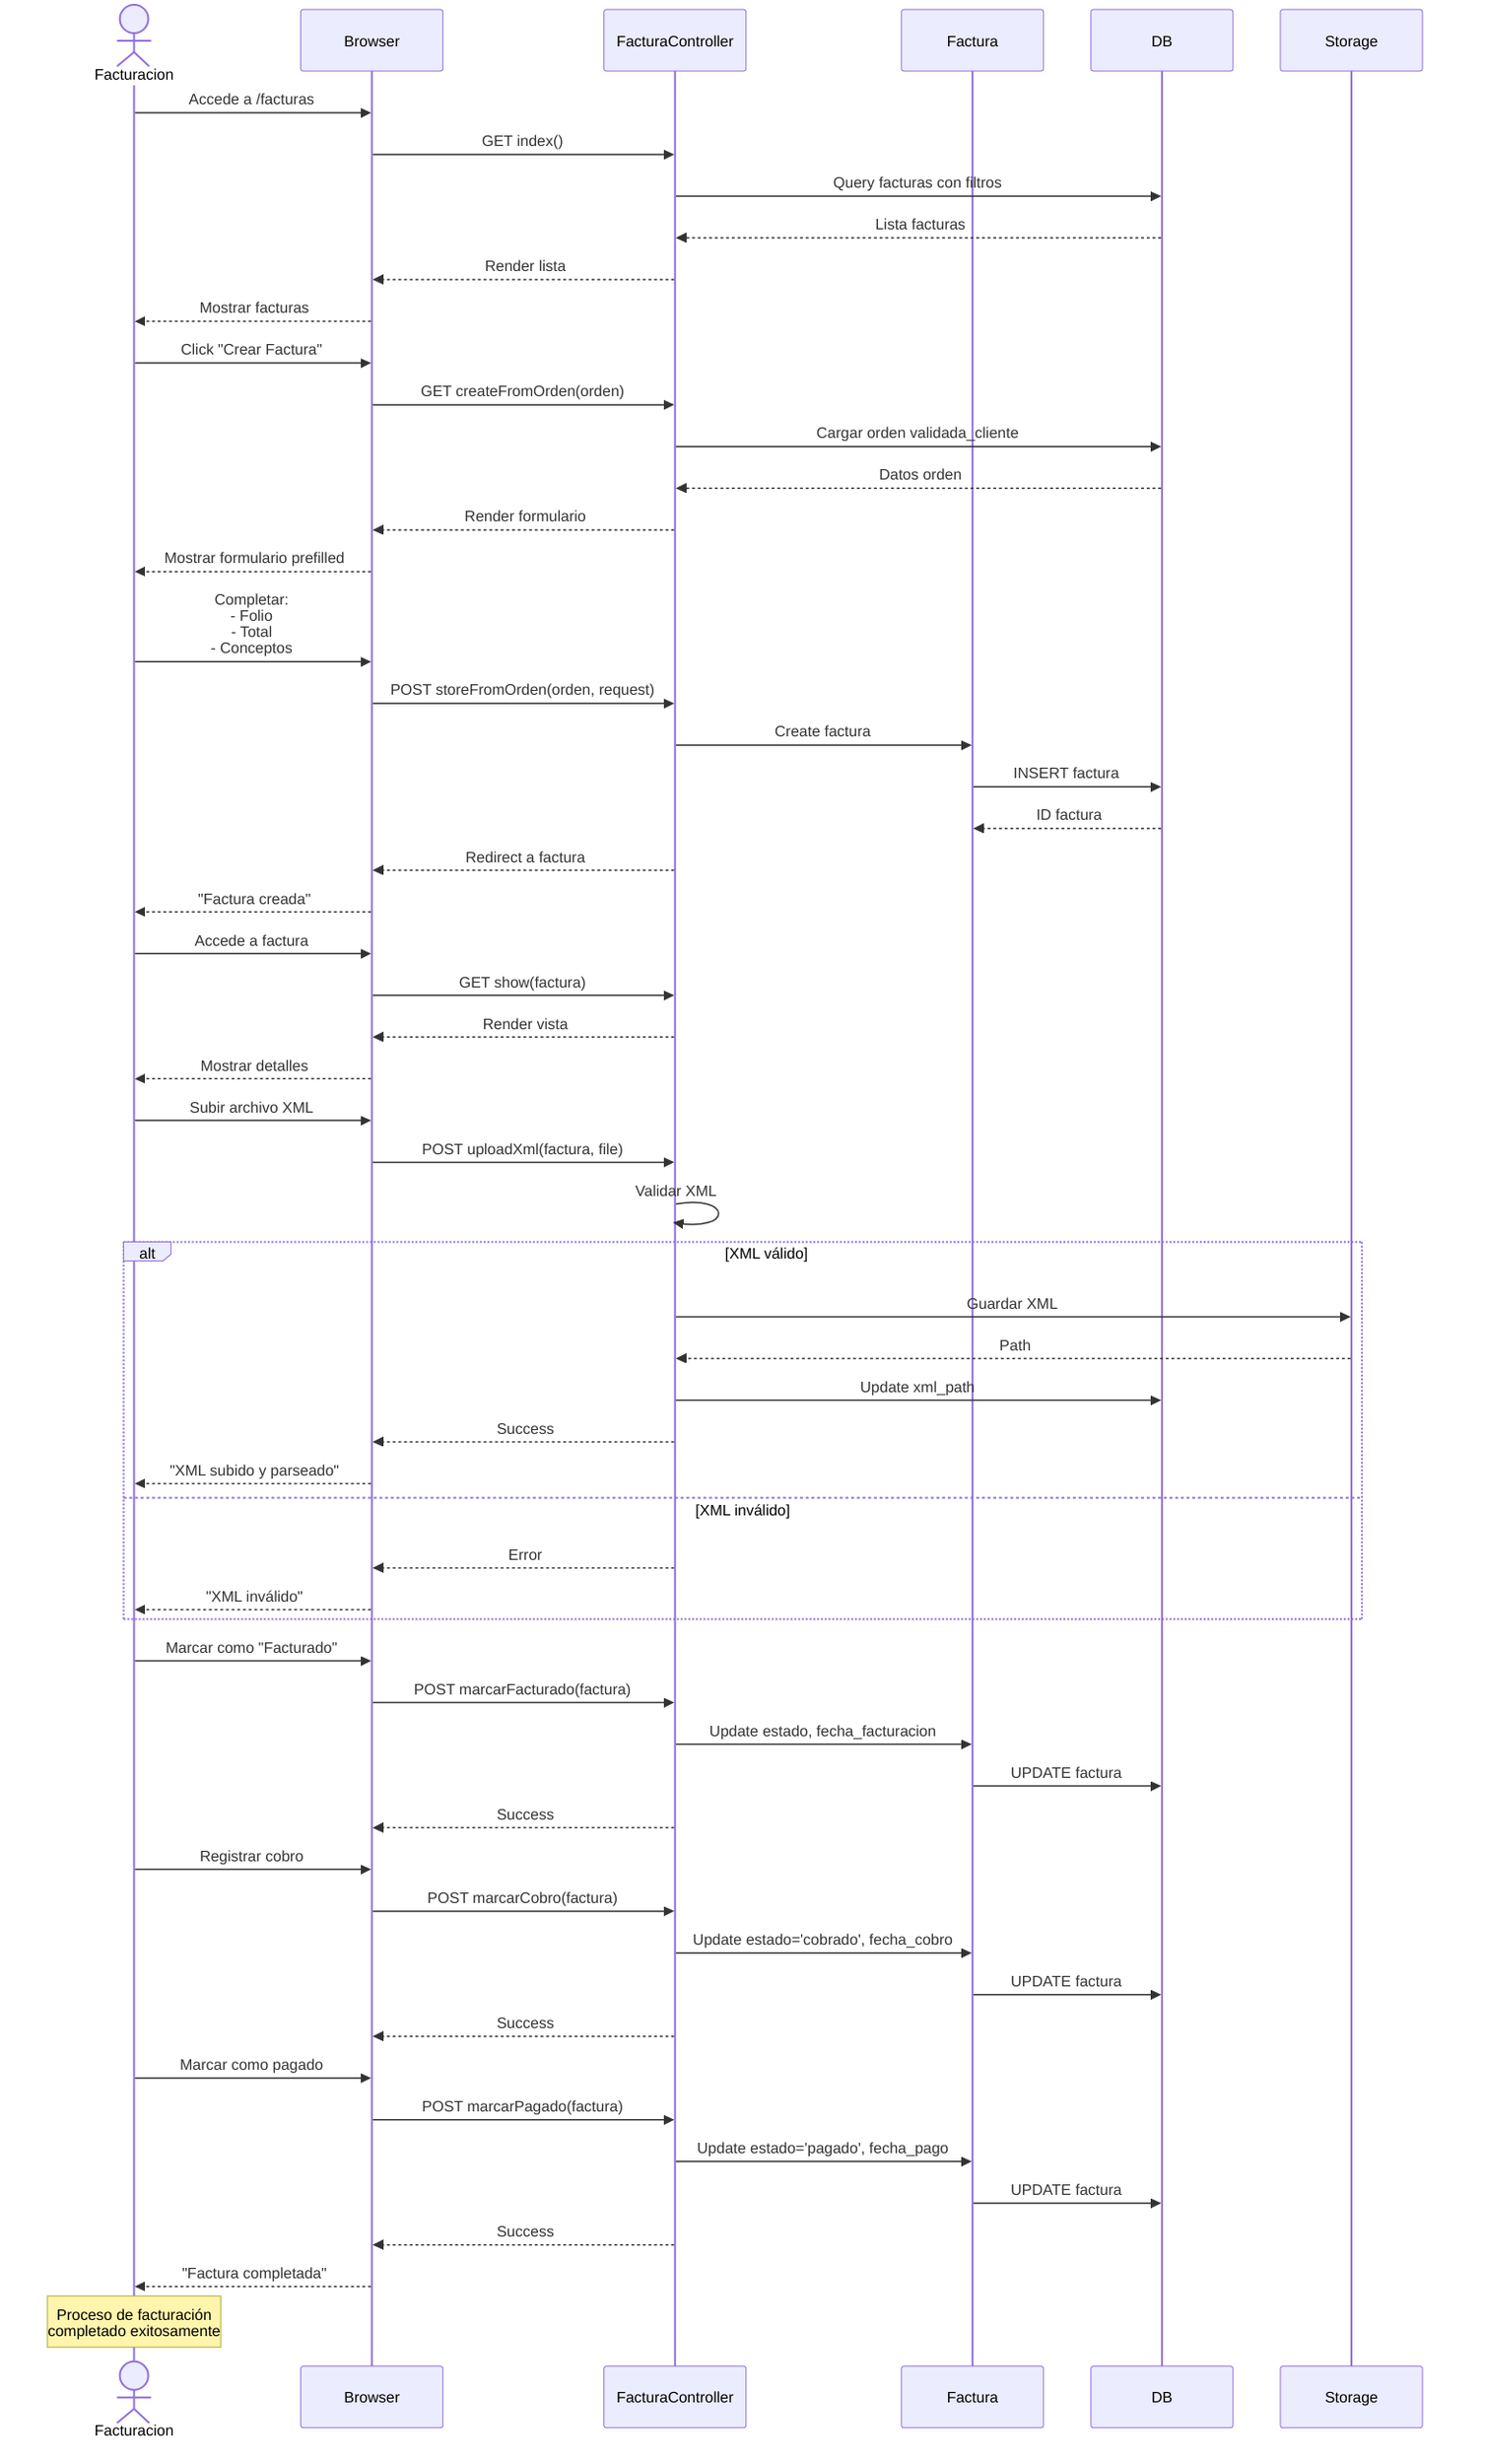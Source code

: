 ﻿sequenceDiagram
    actor Facturacion
    participant Browser
    participant FacturaController
    participant Factura
    participant DB
    participant Storage

    Facturacion->>Browser: Accede a /facturas
    Browser->>FacturaController: GET index()
    FacturaController->>DB: Query facturas con filtros
    DB-->>FacturaController: Lista facturas
    FacturaController-->>Browser: Render lista
    Browser-->>Facturacion: Mostrar facturas
    
    Facturacion->>Browser: Click "Crear Factura"
    Browser->>FacturaController: GET createFromOrden(orden)
    FacturaController->>DB: Cargar orden validada_cliente
    DB-->>FacturaController: Datos orden
    FacturaController-->>Browser: Render formulario
    Browser-->>Facturacion: Mostrar formulario prefilled
    
    Facturacion->>Browser: Completar:<br/>- Folio<br/>- Total<br/>- Conceptos
    Browser->>FacturaController: POST storeFromOrden(orden, request)
    
    FacturaController->>Factura: Create factura
    Factura->>DB: INSERT factura
    DB-->>Factura: ID factura
    
    FacturaController-->>Browser: Redirect a factura
    Browser-->>Facturacion: "Factura creada"
    
    Facturacion->>Browser: Accede a factura
    Browser->>FacturaController: GET show(factura)
    FacturaController-->>Browser: Render vista
    Browser-->>Facturacion: Mostrar detalles
    
    Facturacion->>Browser: Subir archivo XML
    Browser->>FacturaController: POST uploadXml(factura, file)
    
    FacturaController->>FacturaController: Validar XML
    
    alt XML válido
        FacturaController->>Storage: Guardar XML
        Storage-->>FacturaController: Path
        FacturaController->>DB: Update xml_path
        FacturaController-->>Browser: Success
        Browser-->>Facturacion: "XML subido y parseado"
    else XML inválido
        FacturaController-->>Browser: Error
        Browser-->>Facturacion: "XML inválido"
    end
    
    Facturacion->>Browser: Marcar como "Facturado"
    Browser->>FacturaController: POST marcarFacturado(factura)
    FacturaController->>Factura: Update estado, fecha_facturacion
    Factura->>DB: UPDATE factura
    FacturaController-->>Browser: Success
    
    Facturacion->>Browser: Registrar cobro
    Browser->>FacturaController: POST marcarCobro(factura)
    FacturaController->>Factura: Update estado='cobrado', fecha_cobro
    Factura->>DB: UPDATE factura
    FacturaController-->>Browser: Success
    
    Facturacion->>Browser: Marcar como pagado
    Browser->>FacturaController: POST marcarPagado(factura)
    FacturaController->>Factura: Update estado='pagado', fecha_pago
    Factura->>DB: UPDATE factura
    FacturaController-->>Browser: Success
    Browser-->>Facturacion: "Factura completada"
    
    Note over Facturacion: Proceso de facturación<br/>completado exitosamente